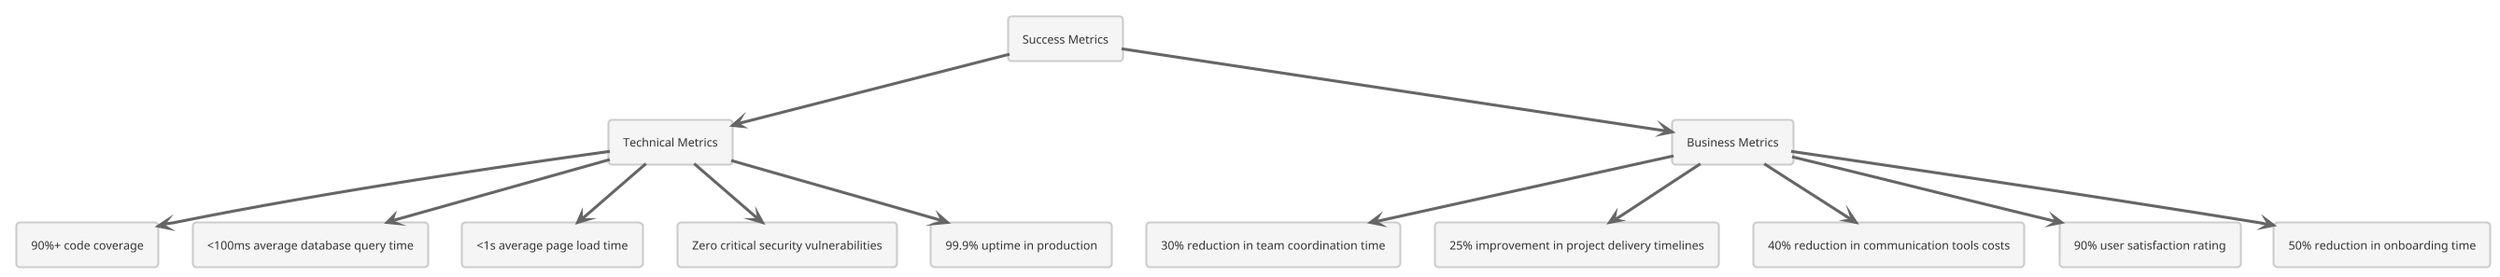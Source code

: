 @startuml Success Metrics (Light Mode)

' Light mode theme
!theme cerulean
skinparam backgroundColor #FFFFFF
skinparam ArrowColor #666666
skinparam shadowing false
skinparam DefaultFontColor #333333

' Define styles
skinparam rectangle {
    BackgroundColor #f5f5f5
    BorderColor #cccccc
    FontColor #333333
}

' Main components
rectangle "Success Metrics" as A

' Main categories
rectangle "Technical Metrics" as B
rectangle "Business Metrics" as C

' Technical metrics
rectangle "90%+ code coverage" as B1
rectangle "<100ms average database query time" as B2
rectangle "<1s average page load time" as B3
rectangle "Zero critical security vulnerabilities" as B4
rectangle "99.9% uptime in production" as B5

' Business metrics
rectangle "30% reduction in team coordination time" as C1
rectangle "25% improvement in project delivery timelines" as C2
rectangle "40% reduction in communication tools costs" as C3
rectangle "90% user satisfaction rating" as C4
rectangle "50% reduction in onboarding time" as C5

' Connections
A -down-> B
A -down-> C

B -down-> B1
B -down-> B2
B -down-> B3
B -down-> B4
B -down-> B5

C -down-> C1
C -down-> C2
C -down-> C3
C -down-> C4
C -down-> C5

@enduml

